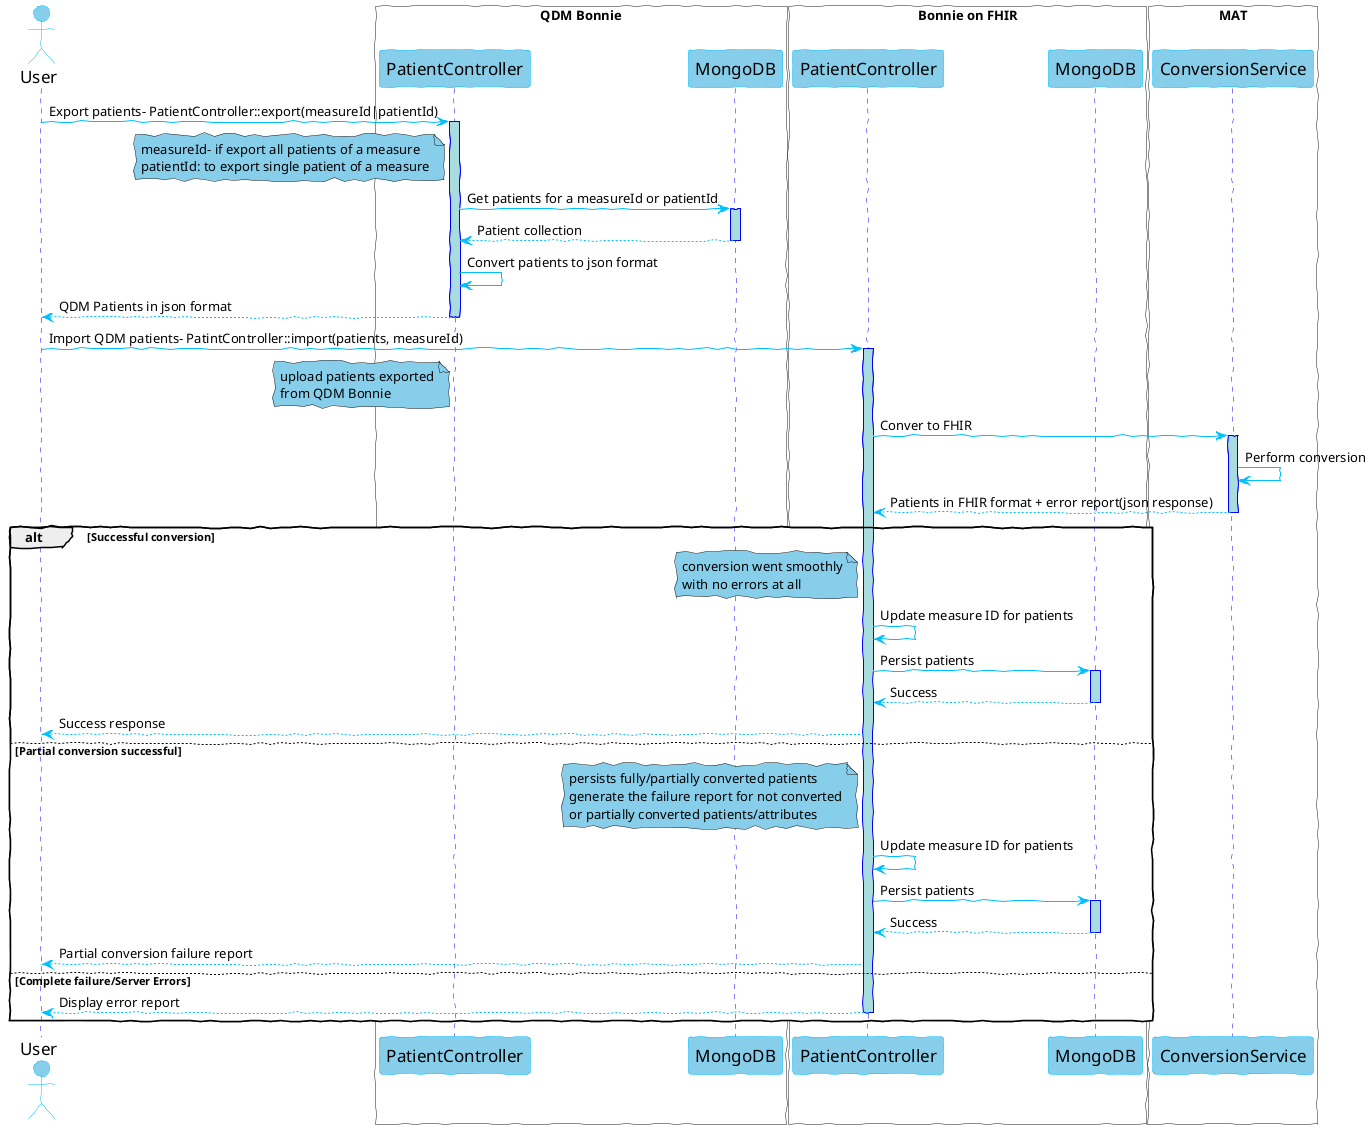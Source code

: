 @startuml
skinparam handwritten true
skinparam sequence {
ArrowColor DeepSkyBlue
ActorBorderColor DeepSkyBlue
LifeLineBorderColor blue
LifeLineBackgroundColor #A9DCDF

ParticipantBorderColor DeepSkyBlue
ParticipantBackgroundColor skyblue
ParticipantFontName Impact
ParticipantFontSize 17
ParticipantFontColor #000

ActorBackgroundColor skyblue
ActorFontColor #000
ActorFontSize 17
ActorFontName Aapex
}

actor User
box "QDM Bonnie" #FFF
participant "PatientController" as A
participant "MongoDB" as B
end box

box "Bonnie on FHIR" #FFF
participant "PatientController" as C
participant "MongoDB" as D
end box

box "MAT" #FFF
participant "ConversionService" as E
end box

User -> A: Export patients- PatientController::export(measureId|patientId)
activate A
note left of A #skyblue
measureId- if export all patients of a measure
patientId: to export single patient of a measure
end note

A -> B: Get patients for a measureId or patientId
activate B

B --> A: Patient collection
deactivate B

A -> A : Convert patients to json format

A --> User: QDM Patients in json format
deactivate A

User -> C : Import QDM patients- PatintController::import(patients, measureId)
activate C
note left of A #skyblue
upload patients exported
from QDM Bonnie
end note

C -> E : Conver to FHIR
activate E

E -> E: Perform conversion
E --> C: Patients in FHIR format + error report(json response)
deactivate E

alt #FFF Successful conversion
  note left of C #skyblue
    conversion went smoothly
    with no errors at all
  end note
  C -> C: Update measure ID for patients
  C -> D: Persist patients
  Activate D

  D --> C: Success
  deactivate D

  C --> User : Success response
else Partial conversion successful
  note left of C #skyblue
    persists fully/partially converted patients
    generate the failure report for not converted
    or partially converted patients/attributes
  end note
  C -> C: Update measure ID for patients
  C -> D: Persist patients
  Activate D

  D --> C: Success
  deactivate D
  C --> User: Partial conversion failure report
else Complete failure/Server Errors
  C --> User: Display error report
  deactivate C
end
@enduml
